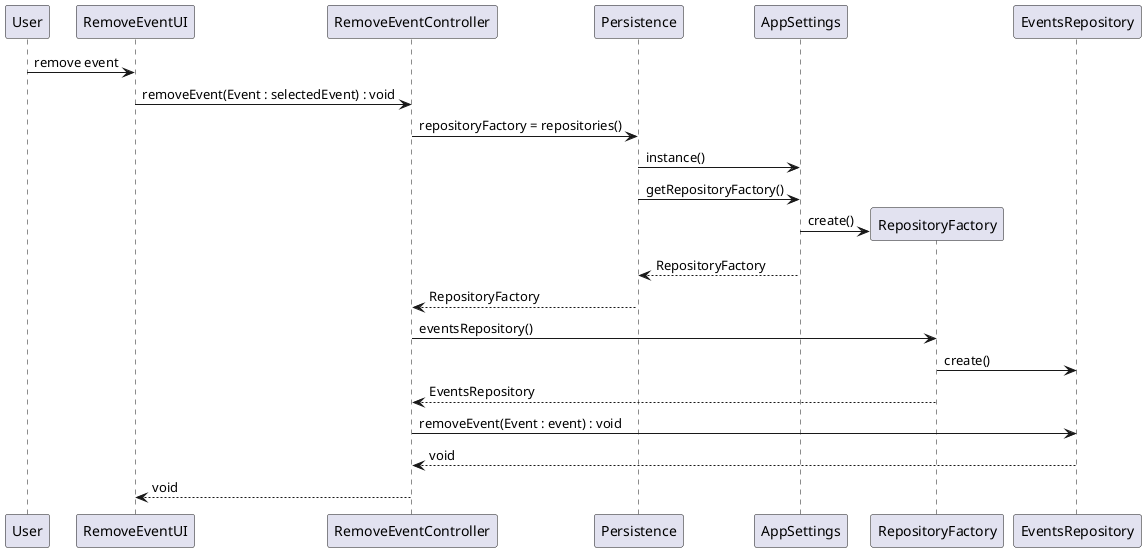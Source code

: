 @startuml doc-files/crm01_01_design_remove_event.png
User -> RemoveEventUI : remove event
RemoveEventUI -> RemoveEventController : removeEvent(Event : selectedEvent) : void
RemoveEventController -> Persistence : repositoryFactory = repositories()
Persistence -> AppSettings : instance()
Persistence -> AppSettings : getRepositoryFactory()
create RepositoryFactory
AppSettings -> RepositoryFactory : create()
AppSettings --> Persistence : RepositoryFactory
Persistence --> RemoveEventController : RepositoryFactory
RemoveEventController -> RepositoryFactory : eventsRepository()
RepositoryFactory -> EventsRepository : create()
RepositoryFactory --> RemoveEventController : EventsRepository
RemoveEventController -> EventsRepository : removeEvent(Event : event) : void
EventsRepository --> RemoveEventController : void
RemoveEventController --> RemoveEventUI : void
@enduml